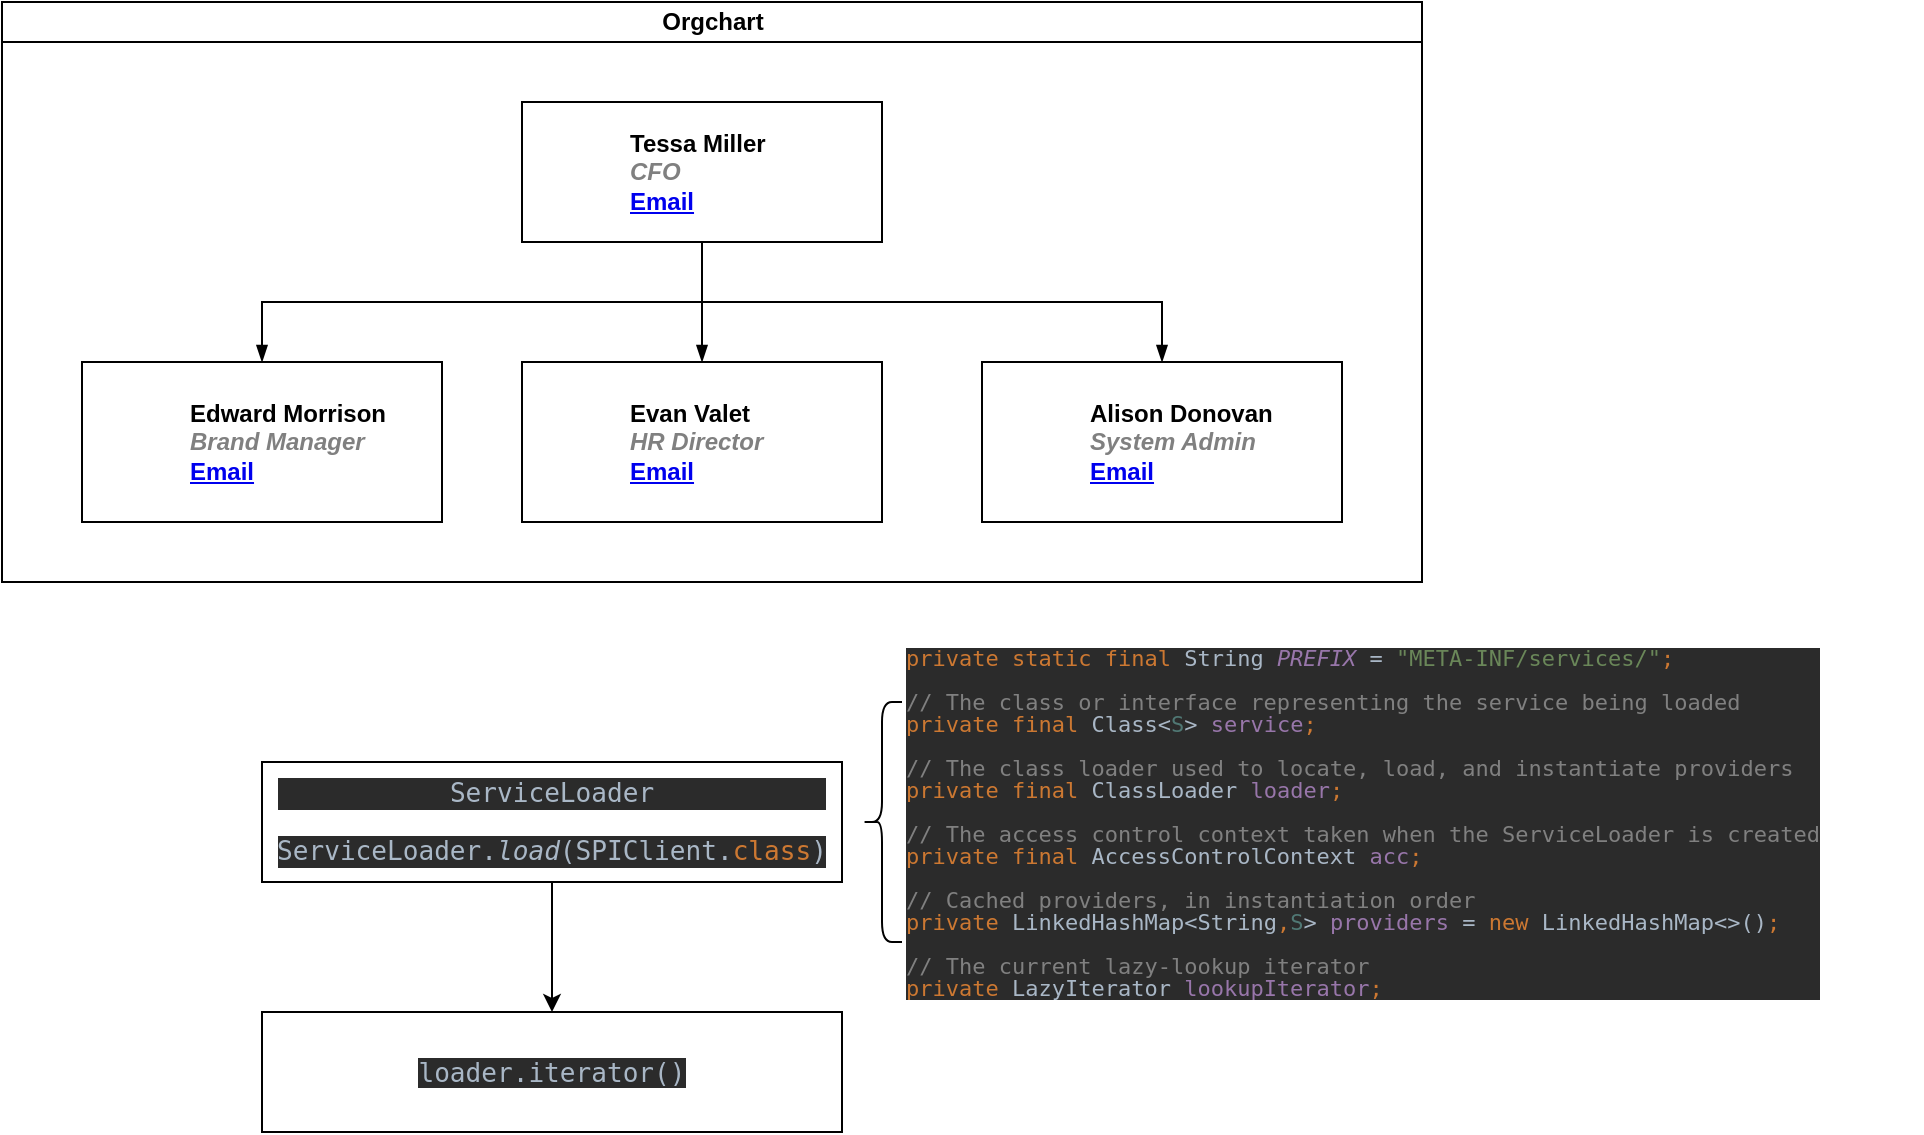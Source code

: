 <mxfile version="14.7.9" type="github">
  <diagram id="prtHgNgQTEPvFCAcTncT" name="Page-1">
    <mxGraphModel dx="2066" dy="1129" grid="1" gridSize="10" guides="1" tooltips="1" connect="1" arrows="1" fold="1" page="1" pageScale="1" pageWidth="827" pageHeight="1169" math="0" shadow="0">
      <root>
        <mxCell id="0" />
        <mxCell id="1" parent="0" />
        <mxCell id="dNxyNK7c78bLwvsdeMH5-11" value="Orgchart" style="swimlane;html=1;startSize=20;horizontal=1;containerType=tree;glass=0;" parent="1" vertex="1">
          <mxGeometry x="40" y="80" width="710" height="290" as="geometry" />
        </mxCell>
        <UserObject label="%name%&lt;br&gt;&lt;i style=&quot;color: gray&quot;&gt;%position%&lt;/i&gt;&lt;br&gt;&lt;a href=&quot;mailto:%email%&quot;&gt;Email&lt;/a&gt;" name="Tessa Miller" position="CFO" location="Office 1" email="me@example.com" placeholders="1" link="https://www.draw.io" id="dNxyNK7c78bLwvsdeMH5-12">
          <mxCell style="label;image=https://cdn3.iconfinder.com/data/icons/user-avatars-1/512/users-3-128.png;whiteSpace=wrap;html=1;rounded=0;glass=0;treeMoving=1;treeFolding=1;" parent="dNxyNK7c78bLwvsdeMH5-11" vertex="1">
            <mxGeometry x="260" y="50" width="180" height="70" as="geometry" />
          </mxCell>
        </UserObject>
        <mxCell id="dNxyNK7c78bLwvsdeMH5-13" value="" style="endArrow=blockThin;endFill=1;fontSize=11;edgeStyle=elbowEdgeStyle;elbow=vertical;rounded=0;" parent="dNxyNK7c78bLwvsdeMH5-11" source="dNxyNK7c78bLwvsdeMH5-12" target="dNxyNK7c78bLwvsdeMH5-14" edge="1">
          <mxGeometry relative="1" as="geometry" />
        </mxCell>
        <UserObject label="%name%&lt;br&gt;&lt;i style=&quot;color: gray&quot;&gt;%position%&lt;/i&gt;&lt;br&gt;&lt;a href=&quot;mailto:%email%&quot;&gt;Email&lt;/a&gt;" name="Edward Morrison" position="Brand Manager" location="Office 2" email="me@example.com" placeholders="1" link="https://www.draw.io" id="dNxyNK7c78bLwvsdeMH5-14">
          <mxCell style="label;image=https://cdn3.iconfinder.com/data/icons/user-avatars-1/512/users-10-3-128.png;whiteSpace=wrap;html=1;rounded=0;glass=0;treeFolding=1;treeMoving=1;" parent="dNxyNK7c78bLwvsdeMH5-11" vertex="1">
            <mxGeometry x="40" y="180" width="180" height="80" as="geometry" />
          </mxCell>
        </UserObject>
        <mxCell id="dNxyNK7c78bLwvsdeMH5-15" value="" style="endArrow=blockThin;endFill=1;fontSize=11;edgeStyle=elbowEdgeStyle;elbow=vertical;rounded=0;" parent="dNxyNK7c78bLwvsdeMH5-11" source="dNxyNK7c78bLwvsdeMH5-12" target="dNxyNK7c78bLwvsdeMH5-16" edge="1">
          <mxGeometry relative="1" as="geometry" />
        </mxCell>
        <UserObject label="%name%&lt;br&gt;&lt;i style=&quot;color: gray&quot;&gt;%position%&lt;/i&gt;&lt;br&gt;&lt;a href=&quot;mailto:%email%&quot;&gt;Email&lt;/a&gt;" name="Evan Valet" position="HR Director" location="Office 4" email="me@example.com" placeholders="1" link="https://www.draw.io" id="dNxyNK7c78bLwvsdeMH5-16">
          <mxCell style="label;image=https://cdn3.iconfinder.com/data/icons/user-avatars-1/512/users-9-2-128.png;whiteSpace=wrap;html=1;rounded=0;glass=0;treeFolding=1;treeMoving=1;" parent="dNxyNK7c78bLwvsdeMH5-11" vertex="1">
            <mxGeometry x="260" y="180" width="180" height="80" as="geometry" />
          </mxCell>
        </UserObject>
        <mxCell id="dNxyNK7c78bLwvsdeMH5-17" value="" style="endArrow=blockThin;endFill=1;fontSize=11;edgeStyle=elbowEdgeStyle;elbow=vertical;rounded=0;" parent="dNxyNK7c78bLwvsdeMH5-11" source="dNxyNK7c78bLwvsdeMH5-12" target="dNxyNK7c78bLwvsdeMH5-18" edge="1">
          <mxGeometry relative="1" as="geometry" />
        </mxCell>
        <UserObject label="%name%&lt;br&gt;&lt;i style=&quot;color: gray&quot;&gt;%position%&lt;/i&gt;&lt;br&gt;&lt;a href=&quot;mailto:%email%&quot;&gt;Email&lt;/a&gt;" name="Alison Donovan" position="System Admin" location="Office 3" email="me@example.com" placeholders="1" link="https://www.draw.io" id="dNxyNK7c78bLwvsdeMH5-18">
          <mxCell style="label;image=https://cdn3.iconfinder.com/data/icons/user-avatars-1/512/users-2-128.png;whiteSpace=wrap;html=1;rounded=0;glass=0;" parent="dNxyNK7c78bLwvsdeMH5-11" vertex="1">
            <mxGeometry x="490" y="180" width="180" height="80" as="geometry" />
          </mxCell>
        </UserObject>
        <mxCell id="3tNAwGUX28gLjgbRkF9K-8" style="edgeStyle=orthogonalEdgeStyle;rounded=0;orthogonalLoop=1;jettySize=auto;html=1;exitX=0.5;exitY=1;exitDx=0;exitDy=0;entryX=0.5;entryY=0;entryDx=0;entryDy=0;fontSize=11;" edge="1" parent="1" source="3tNAwGUX28gLjgbRkF9K-1" target="3tNAwGUX28gLjgbRkF9K-7">
          <mxGeometry relative="1" as="geometry" />
        </mxCell>
        <mxCell id="3tNAwGUX28gLjgbRkF9K-1" value="&lt;pre style=&quot;background-color: #2b2b2b ; color: #a9b7c6 ; font-family: &amp;#34;jetbrains mono&amp;#34; , monospace ; font-size: 9.8pt&quot;&gt;&lt;pre style=&quot;font-family: &amp;#34;jetbrains mono&amp;#34; , monospace ; font-size: 9.8pt&quot;&gt;ServiceLoader&lt;/pre&gt;&lt;/pre&gt;&lt;pre style=&quot;background-color: #2b2b2b ; color: #a9b7c6 ; font-family: &amp;#34;jetbrains mono&amp;#34; , monospace ; font-size: 9.8pt&quot;&gt;ServiceLoader.&lt;span style=&quot;font-style: italic&quot;&gt;load&lt;/span&gt;(SPIClient.&lt;span style=&quot;color: #cc7832&quot;&gt;class&lt;/span&gt;)&lt;/pre&gt;" style="rounded=0;whiteSpace=wrap;html=1;" vertex="1" parent="1">
          <mxGeometry x="170" y="460" width="290" height="60" as="geometry" />
        </mxCell>
        <mxCell id="3tNAwGUX28gLjgbRkF9K-2" value="" style="shape=curlyBracket;whiteSpace=wrap;html=1;rounded=1;" vertex="1" parent="1">
          <mxGeometry x="470" y="430" width="20" height="120" as="geometry" />
        </mxCell>
        <mxCell id="3tNAwGUX28gLjgbRkF9K-3" value="&lt;pre style=&quot;background-color: rgb(43, 43, 43); color: rgb(169, 183, 198); font-family: &amp;quot;jetbrains mono&amp;quot;, monospace; line-height: 100%; font-size: 11px;&quot;&gt;&lt;font style=&quot;font-size: 11px;&quot;&gt;&lt;span style=&quot;color: rgb(204, 120, 50); font-size: 11px;&quot;&gt;private static final &lt;/span&gt;String &lt;span style=&quot;color: rgb(152, 118, 170); font-style: italic; font-size: 11px;&quot;&gt;PREFIX &lt;/span&gt;= &lt;span style=&quot;color: rgb(106, 135, 89); font-size: 11px;&quot;&gt;&quot;META-INF/services/&quot;&lt;/span&gt;&lt;span style=&quot;color: rgb(204, 120, 50); font-size: 11px;&quot;&gt;;&lt;br style=&quot;font-size: 11px;&quot;&gt;&lt;/span&gt;&lt;span style=&quot;color: rgb(204, 120, 50); font-size: 11px;&quot;&gt;&lt;br style=&quot;font-size: 11px;&quot;&gt;&lt;/span&gt;&lt;span style=&quot;color: rgb(128, 128, 128); font-size: 11px;&quot;&gt;// The class or interface representing the service being loaded&lt;br style=&quot;font-size: 11px;&quot;&gt;&lt;/span&gt;&lt;span style=&quot;color: rgb(204, 120, 50); font-size: 11px;&quot;&gt;private final &lt;/span&gt;Class&amp;lt;&lt;span style=&quot;color: rgb(80, 120, 116); font-size: 11px;&quot;&gt;S&lt;/span&gt;&amp;gt; &lt;span style=&quot;color: rgb(152, 118, 170); font-size: 11px;&quot;&gt;service&lt;/span&gt;&lt;span style=&quot;color: rgb(204, 120, 50); font-size: 11px;&quot;&gt;;&lt;br style=&quot;font-size: 11px;&quot;&gt;&lt;/span&gt;&lt;span style=&quot;color: rgb(204, 120, 50); font-size: 11px;&quot;&gt;&lt;br style=&quot;font-size: 11px;&quot;&gt;&lt;/span&gt;&lt;span style=&quot;color: rgb(128, 128, 128); font-size: 11px;&quot;&gt;// The class loader used to locate, load, and instantiate providers&lt;br style=&quot;font-size: 11px;&quot;&gt;&lt;/span&gt;&lt;span style=&quot;color: rgb(204, 120, 50); font-size: 11px;&quot;&gt;private final &lt;/span&gt;ClassLoader &lt;span style=&quot;color: rgb(152, 118, 170); font-size: 11px;&quot;&gt;loader&lt;/span&gt;&lt;span style=&quot;color: rgb(204, 120, 50); font-size: 11px;&quot;&gt;;&lt;br style=&quot;font-size: 11px;&quot;&gt;&lt;/span&gt;&lt;span style=&quot;color: rgb(204, 120, 50); font-size: 11px;&quot;&gt;&lt;br style=&quot;font-size: 11px;&quot;&gt;&lt;/span&gt;&lt;span style=&quot;color: rgb(128, 128, 128); font-size: 11px;&quot;&gt;// The access control context taken when the ServiceLoader is created&lt;br style=&quot;font-size: 11px;&quot;&gt;&lt;/span&gt;&lt;span style=&quot;color: rgb(204, 120, 50); font-size: 11px;&quot;&gt;private final &lt;/span&gt;AccessControlContext &lt;span style=&quot;color: rgb(152, 118, 170); font-size: 11px;&quot;&gt;acc&lt;/span&gt;&lt;span style=&quot;color: rgb(204, 120, 50); font-size: 11px;&quot;&gt;;&lt;br style=&quot;font-size: 11px;&quot;&gt;&lt;/span&gt;&lt;span style=&quot;color: rgb(204, 120, 50); font-size: 11px;&quot;&gt;&lt;br style=&quot;font-size: 11px;&quot;&gt;&lt;/span&gt;&lt;span style=&quot;color: rgb(128, 128, 128); font-size: 11px;&quot;&gt;// Cached providers, in instantiation order&lt;br style=&quot;font-size: 11px;&quot;&gt;&lt;/span&gt;&lt;span style=&quot;color: rgb(204, 120, 50); font-size: 11px;&quot;&gt;private &lt;/span&gt;LinkedHashMap&amp;lt;String&lt;span style=&quot;color: rgb(204, 120, 50); font-size: 11px;&quot;&gt;,&lt;/span&gt;&lt;span style=&quot;color: rgb(80, 120, 116); font-size: 11px;&quot;&gt;S&lt;/span&gt;&amp;gt; &lt;span style=&quot;color: rgb(152, 118, 170); font-size: 11px;&quot;&gt;providers &lt;/span&gt;= &lt;span style=&quot;color: rgb(204, 120, 50); font-size: 11px;&quot;&gt;new &lt;/span&gt;LinkedHashMap&amp;lt;&amp;gt;()&lt;span style=&quot;color: rgb(204, 120, 50); font-size: 11px;&quot;&gt;;&lt;br style=&quot;font-size: 11px;&quot;&gt;&lt;/span&gt;&lt;span style=&quot;color: rgb(204, 120, 50); font-size: 11px;&quot;&gt;&lt;br style=&quot;font-size: 11px;&quot;&gt;&lt;/span&gt;&lt;span style=&quot;color: rgb(128, 128, 128); font-size: 11px;&quot;&gt;// The current lazy-lookup iterator&lt;br style=&quot;font-size: 11px;&quot;&gt;&lt;/span&gt;&lt;span style=&quot;color: rgb(204, 120, 50); font-size: 11px;&quot;&gt;private &lt;/span&gt;LazyIterator &lt;span style=&quot;color: rgb(152, 118, 170); font-size: 11px;&quot;&gt;lookupIterator&lt;/span&gt;&lt;/font&gt;&lt;span style=&quot;color: rgb(204, 120, 50); font-size: 11px;&quot;&gt;&lt;font style=&quot;font-size: 11px;&quot;&gt;;&lt;/font&gt;&lt;span style=&quot;font-size: 11px;&quot;&gt;&lt;br style=&quot;font-size: 11px;&quot;&gt;&lt;/span&gt;&lt;/span&gt;&lt;/pre&gt;" style="text;html=1;align=left;verticalAlign=middle;resizable=0;points=[];autosize=1;strokeColor=none;fontSize=11;" vertex="1" parent="1">
          <mxGeometry x="490" y="380" width="510" height="220" as="geometry" />
        </mxCell>
        <mxCell id="3tNAwGUX28gLjgbRkF9K-7" value="&lt;pre style=&quot;background-color: #2b2b2b ; color: #a9b7c6 ; font-family: &amp;#34;jetbrains mono&amp;#34; , monospace ; font-size: 9.8pt&quot;&gt;&lt;pre style=&quot;font-family: &amp;#34;jetbrains mono&amp;#34; , monospace ; font-size: 9.8pt&quot;&gt;loader.iterator()&lt;/pre&gt;&lt;/pre&gt;" style="rounded=0;whiteSpace=wrap;html=1;" vertex="1" parent="1">
          <mxGeometry x="170" y="585" width="290" height="60" as="geometry" />
        </mxCell>
      </root>
    </mxGraphModel>
  </diagram>
</mxfile>
